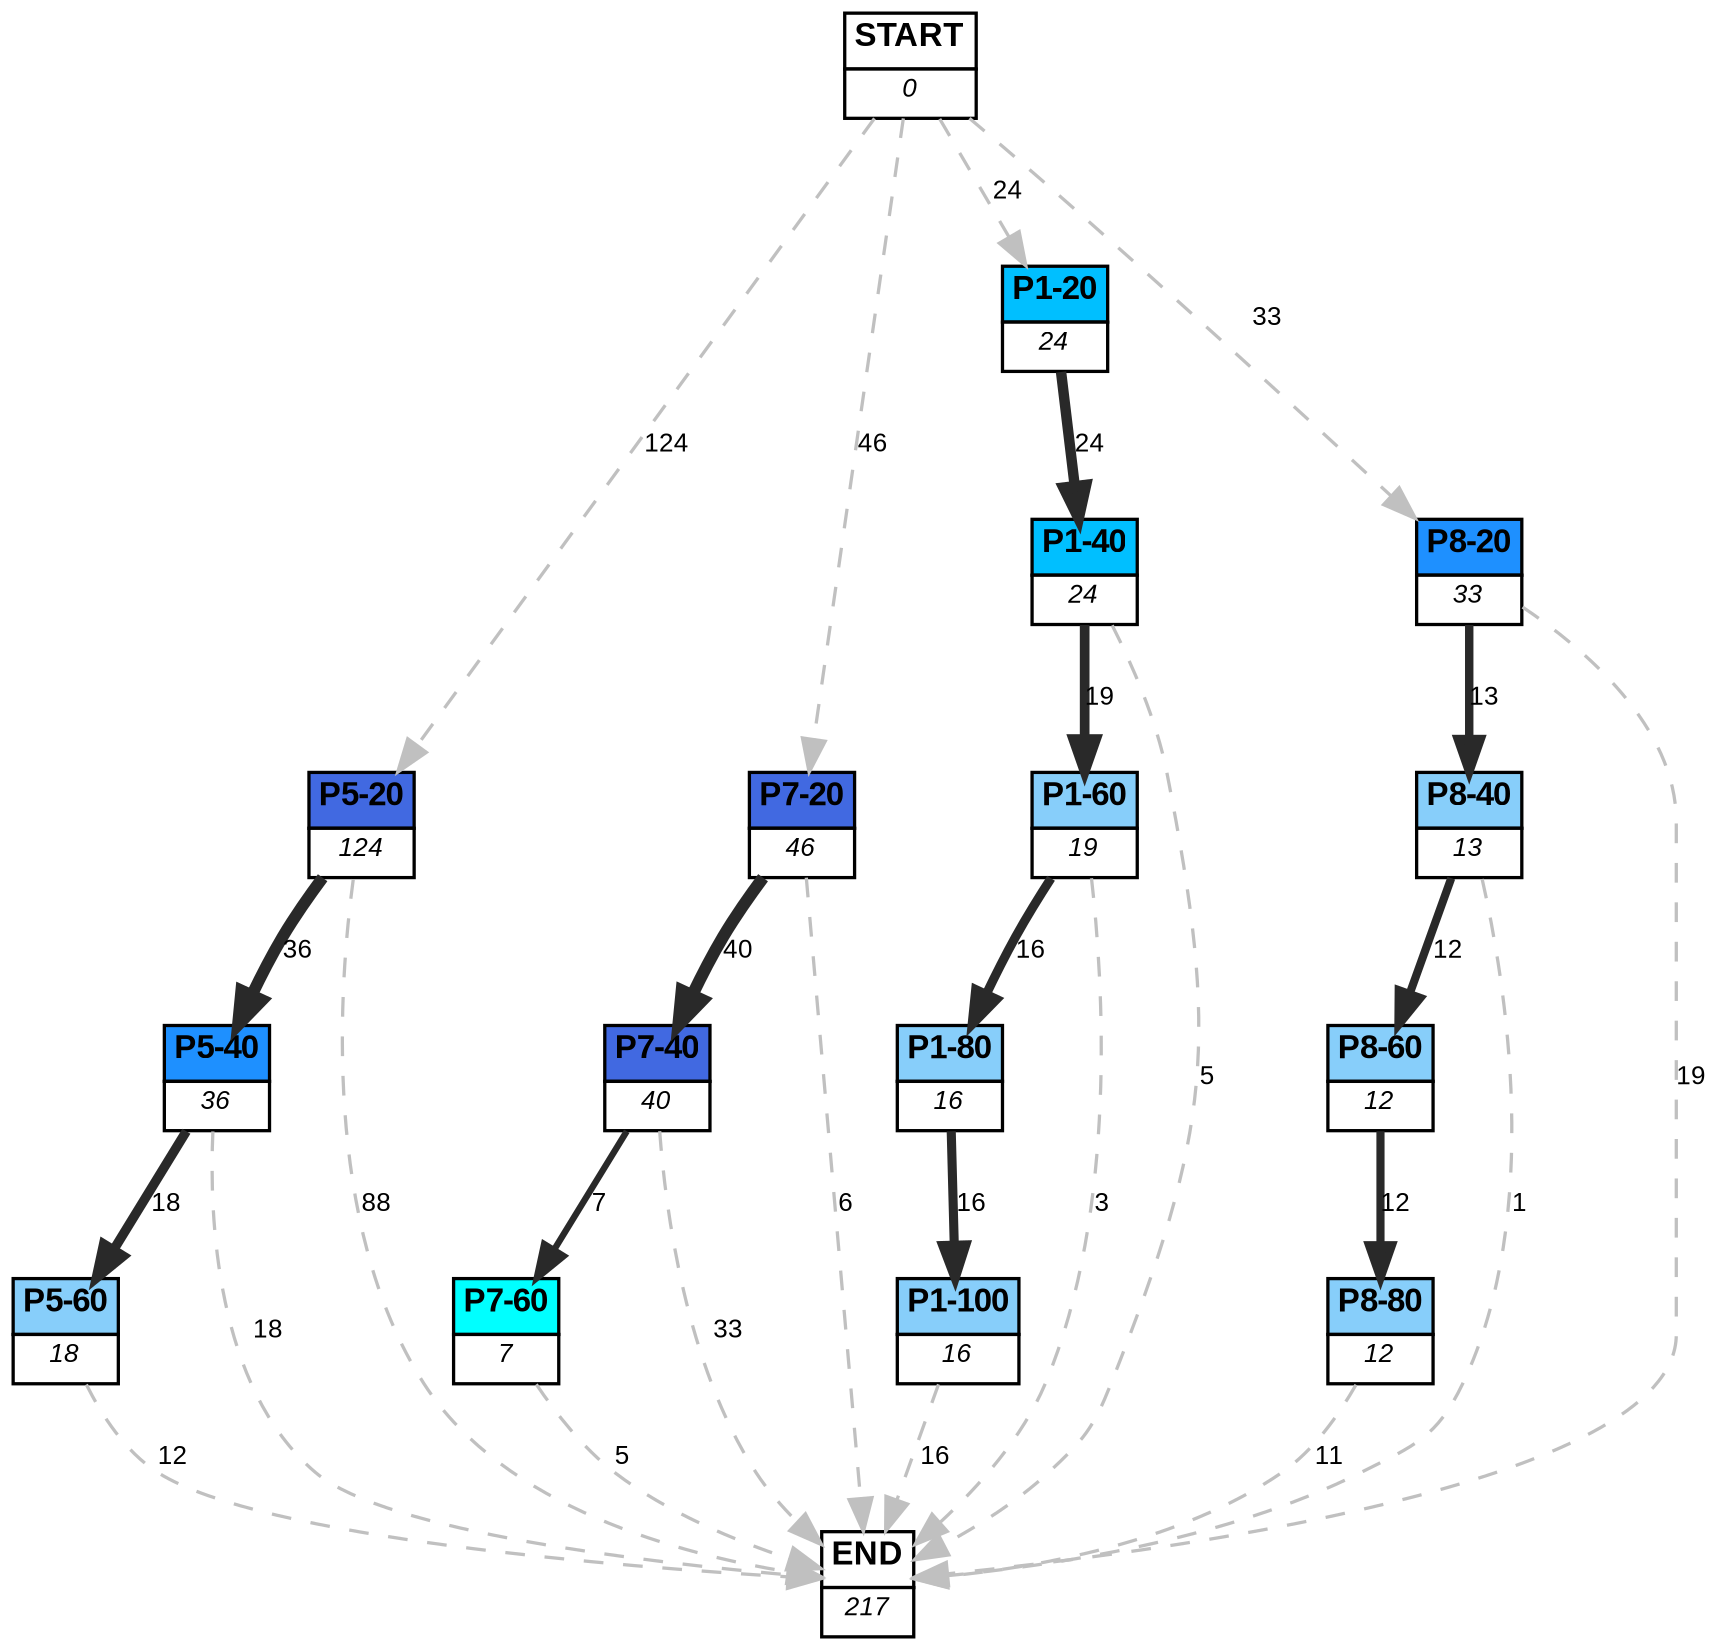 digraph graphname {
	dpi = 150
	size="16,11!";
	margin = 0;
"P5-20" [shape=plain, label=<<table border="0" cellborder="1" cellspacing="0"><tr><td bgcolor="royalblue"><FONT face="Arial" POINT-SIZE="10"><b>P5-20</b></FONT></td></tr><tr><td bgcolor="white"><FONT face="Arial" POINT-SIZE="8"><i>124</i></FONT></td></tr></table>>]
"P5-40" [shape=plain, label=<<table border="0" cellborder="1" cellspacing="0"><tr><td bgcolor="dodgerblue"><FONT face="Arial" POINT-SIZE="10"><b>P5-40</b></FONT></td></tr><tr><td bgcolor="white"><FONT face="Arial" POINT-SIZE="8"><i>36</i></FONT></td></tr></table>>]
"P5-60" [shape=plain, label=<<table border="0" cellborder="1" cellspacing="0"><tr><td bgcolor="lightskyblue"><FONT face="Arial" POINT-SIZE="10"><b>P5-60</b></FONT></td></tr><tr><td bgcolor="white"><FONT face="Arial" POINT-SIZE="8"><i>18</i></FONT></td></tr></table>>]
"P7-20" [shape=plain, label=<<table border="0" cellborder="1" cellspacing="0"><tr><td bgcolor="royalblue"><FONT face="Arial" POINT-SIZE="10"><b>P7-20</b></FONT></td></tr><tr><td bgcolor="white"><FONT face="Arial" POINT-SIZE="8"><i>46</i></FONT></td></tr></table>>]
"P1-20" [shape=plain, label=<<table border="0" cellborder="1" cellspacing="0"><tr><td bgcolor="deepskyblue"><FONT face="Arial" POINT-SIZE="10"><b>P1-20</b></FONT></td></tr><tr><td bgcolor="white"><FONT face="Arial" POINT-SIZE="8"><i>24</i></FONT></td></tr></table>>]
"P1-40" [shape=plain, label=<<table border="0" cellborder="1" cellspacing="0"><tr><td bgcolor="deepskyblue"><FONT face="Arial" POINT-SIZE="10"><b>P1-40</b></FONT></td></tr><tr><td bgcolor="white"><FONT face="Arial" POINT-SIZE="8"><i>24</i></FONT></td></tr></table>>]
"P1-60" [shape=plain, label=<<table border="0" cellborder="1" cellspacing="0"><tr><td bgcolor="lightskyblue"><FONT face="Arial" POINT-SIZE="10"><b>P1-60</b></FONT></td></tr><tr><td bgcolor="white"><FONT face="Arial" POINT-SIZE="8"><i>19</i></FONT></td></tr></table>>]
"P1-80" [shape=plain, label=<<table border="0" cellborder="1" cellspacing="0"><tr><td bgcolor="lightskyblue"><FONT face="Arial" POINT-SIZE="10"><b>P1-80</b></FONT></td></tr><tr><td bgcolor="white"><FONT face="Arial" POINT-SIZE="8"><i>16</i></FONT></td></tr></table>>]
"P1-100" [shape=plain, label=<<table border="0" cellborder="1" cellspacing="0"><tr><td bgcolor="lightskyblue"><FONT face="Arial" POINT-SIZE="10"><b>P1-100</b></FONT></td></tr><tr><td bgcolor="white"><FONT face="Arial" POINT-SIZE="8"><i>16</i></FONT></td></tr></table>>]
"P8-20" [shape=plain, label=<<table border="0" cellborder="1" cellspacing="0"><tr><td bgcolor="dodgerblue"><FONT face="Arial" POINT-SIZE="10"><b>P8-20</b></FONT></td></tr><tr><td bgcolor="white"><FONT face="Arial" POINT-SIZE="8"><i>33</i></FONT></td></tr></table>>]
"P8-40" [shape=plain, label=<<table border="0" cellborder="1" cellspacing="0"><tr><td bgcolor="lightskyblue"><FONT face="Arial" POINT-SIZE="10"><b>P8-40</b></FONT></td></tr><tr><td bgcolor="white"><FONT face="Arial" POINT-SIZE="8"><i>13</i></FONT></td></tr></table>>]
"P8-60" [shape=plain, label=<<table border="0" cellborder="1" cellspacing="0"><tr><td bgcolor="lightskyblue"><FONT face="Arial" POINT-SIZE="10"><b>P8-60</b></FONT></td></tr><tr><td bgcolor="white"><FONT face="Arial" POINT-SIZE="8"><i>12</i></FONT></td></tr></table>>]
"P8-80" [shape=plain, label=<<table border="0" cellborder="1" cellspacing="0"><tr><td bgcolor="lightskyblue"><FONT face="Arial" POINT-SIZE="10"><b>P8-80</b></FONT></td></tr><tr><td bgcolor="white"><FONT face="Arial" POINT-SIZE="8"><i>12</i></FONT></td></tr></table>>]
"P7-40" [shape=plain, label=<<table border="0" cellborder="1" cellspacing="0"><tr><td bgcolor="royalblue"><FONT face="Arial" POINT-SIZE="10"><b>P7-40</b></FONT></td></tr><tr><td bgcolor="white"><FONT face="Arial" POINT-SIZE="8"><i>40</i></FONT></td></tr></table>>]
"P7-60" [shape=plain, label=<<table border="0" cellborder="1" cellspacing="0"><tr><td bgcolor="aqua"><FONT face="Arial" POINT-SIZE="10"><b>P7-60</b></FONT></td></tr><tr><td bgcolor="white"><FONT face="Arial" POINT-SIZE="8"><i>7</i></FONT></td></tr></table>>]
"START" [shape=plain, label=<<table border="0" cellborder="1" cellspacing="0"><tr><td bgcolor="white"><FONT face="Arial" POINT-SIZE="10"><b>START</b></FONT></td></tr><tr><td bgcolor="white"><FONT face="Arial" POINT-SIZE="8"><i>0</i></FONT></td></tr></table>>]
"END" [shape=plain, label=<<table border="0" cellborder="1" cellspacing="0"><tr><td bgcolor="white"><FONT face="Arial" POINT-SIZE="10"><b>END</b></FONT></td></tr><tr><td bgcolor="white"><FONT face="Arial" POINT-SIZE="8"><i>217</i></FONT></td></tr></table>>]
"P5-20" -> "P5-40" [ color=grey16 penwidth = "3.58351893845611"label ="36" labelfloat=false fontname="Arial" fontsize=8]
"P5-20" -> "END" [ style = dashed color=grey label ="88" labelfloat=false fontname="Arial" fontsize=8]
"P5-40" -> "P5-60" [ color=grey16 penwidth = "2.8903717578961645"label ="18" labelfloat=false fontname="Arial" fontsize=8]
"P5-40" -> "END" [ style = dashed color=grey label ="18" labelfloat=false fontname="Arial" fontsize=8]
"P5-60" -> "END" [ style = dashed color=grey label ="12" labelfloat=false fontname="Arial" fontsize=8]
"P7-20" -> "P7-40" [ color=grey16 penwidth = "3.6888794541139363"label ="40" labelfloat=false fontname="Arial" fontsize=8]
"P7-20" -> "END" [ style = dashed color=grey label ="6" labelfloat=false fontname="Arial" fontsize=8]
"P1-20" -> "P1-40" [ color=grey16 penwidth = "3.1780538303479458"label ="24" labelfloat=false fontname="Arial" fontsize=8]
"P1-40" -> "P1-60" [ color=grey16 penwidth = "2.9444389791664403"label ="19" labelfloat=false fontname="Arial" fontsize=8]
"P1-40" -> "END" [ style = dashed color=grey label ="5" labelfloat=false fontname="Arial" fontsize=8]
"P1-60" -> "P1-80" [ color=grey16 penwidth = "2.772588722239781"label ="16" labelfloat=false fontname="Arial" fontsize=8]
"P1-60" -> "END" [ style = dashed color=grey label ="3" labelfloat=false fontname="Arial" fontsize=8]
"P1-80" -> "P1-100" [ color=grey16 penwidth = "2.772588722239781"label ="16" labelfloat=false fontname="Arial" fontsize=8]
"P1-100" -> "END" [ style = dashed color=grey label ="16" labelfloat=false fontname="Arial" fontsize=8]
"P8-20" -> "P8-40" [ color=grey16 penwidth = "2.5649493574615367"label ="13" labelfloat=false fontname="Arial" fontsize=8]
"P8-20" -> "END" [ style = dashed color=grey label ="19" labelfloat=false fontname="Arial" fontsize=8]
"P8-40" -> "P8-60" [ color=grey16 penwidth = "2.4849066497880004"label ="12" labelfloat=false fontname="Arial" fontsize=8]
"P8-40" -> "END" [ style = dashed color=grey label ="1" labelfloat=false fontname="Arial" fontsize=8]
"P8-60" -> "P8-80" [ color=grey16 penwidth = "2.4849066497880004"label ="12" labelfloat=false fontname="Arial" fontsize=8]
"P8-80" -> "END" [ style = dashed color=grey label ="11" labelfloat=false fontname="Arial" fontsize=8]
"P7-40" -> "P7-60" [ color=grey16 penwidth = "1.9459101490553132"label ="7" labelfloat=false fontname="Arial" fontsize=8]
"P7-40" -> "END" [ style = dashed color=grey label ="33" labelfloat=false fontname="Arial" fontsize=8]
"P7-60" -> "END" [ style = dashed color=grey label ="5" labelfloat=false fontname="Arial" fontsize=8]
"START" -> "P5-20" [ style = dashed color=grey label ="124" labelfloat=false fontname="Arial" fontsize=8]
"START" -> "P7-20" [ style = dashed color=grey label ="46" labelfloat=false fontname="Arial" fontsize=8]
"START" -> "P1-20" [ style = dashed color=grey label ="24" labelfloat=false fontname="Arial" fontsize=8]
"START" -> "P8-20" [ style = dashed color=grey label ="33" labelfloat=false fontname="Arial" fontsize=8]
}
